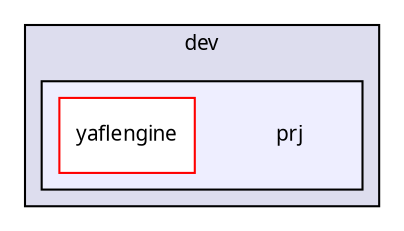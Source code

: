 digraph "D:/dev/prj" {
  compound=true
  node [ fontsize="10", fontname="FreeSans.ttf"];
  edge [ labelfontsize="10", labelfontname="FreeSans.ttf"];
  subgraph clusterdir_5fc0168d11760b9445bd29fa15d9290f {
    graph [ bgcolor="#ddddee", pencolor="black", label="dev" fontname="FreeSans.ttf", fontsize="10", URL="dir_5fc0168d11760b9445bd29fa15d9290f.html"]
  subgraph clusterdir_0aa87b007eef98ba79c6224f18b9f0d4 {
    graph [ bgcolor="#eeeeff", pencolor="black", label="" URL="dir_0aa87b007eef98ba79c6224f18b9f0d4.html"];
    dir_0aa87b007eef98ba79c6224f18b9f0d4 [shape=plaintext label="prj"];
    dir_2dd365a95c79dc827467258760fdd534 [shape=box label="yaflengine" color="red" fillcolor="white" style="filled" URL="dir_2dd365a95c79dc827467258760fdd534.html"];
  }
  }
}
